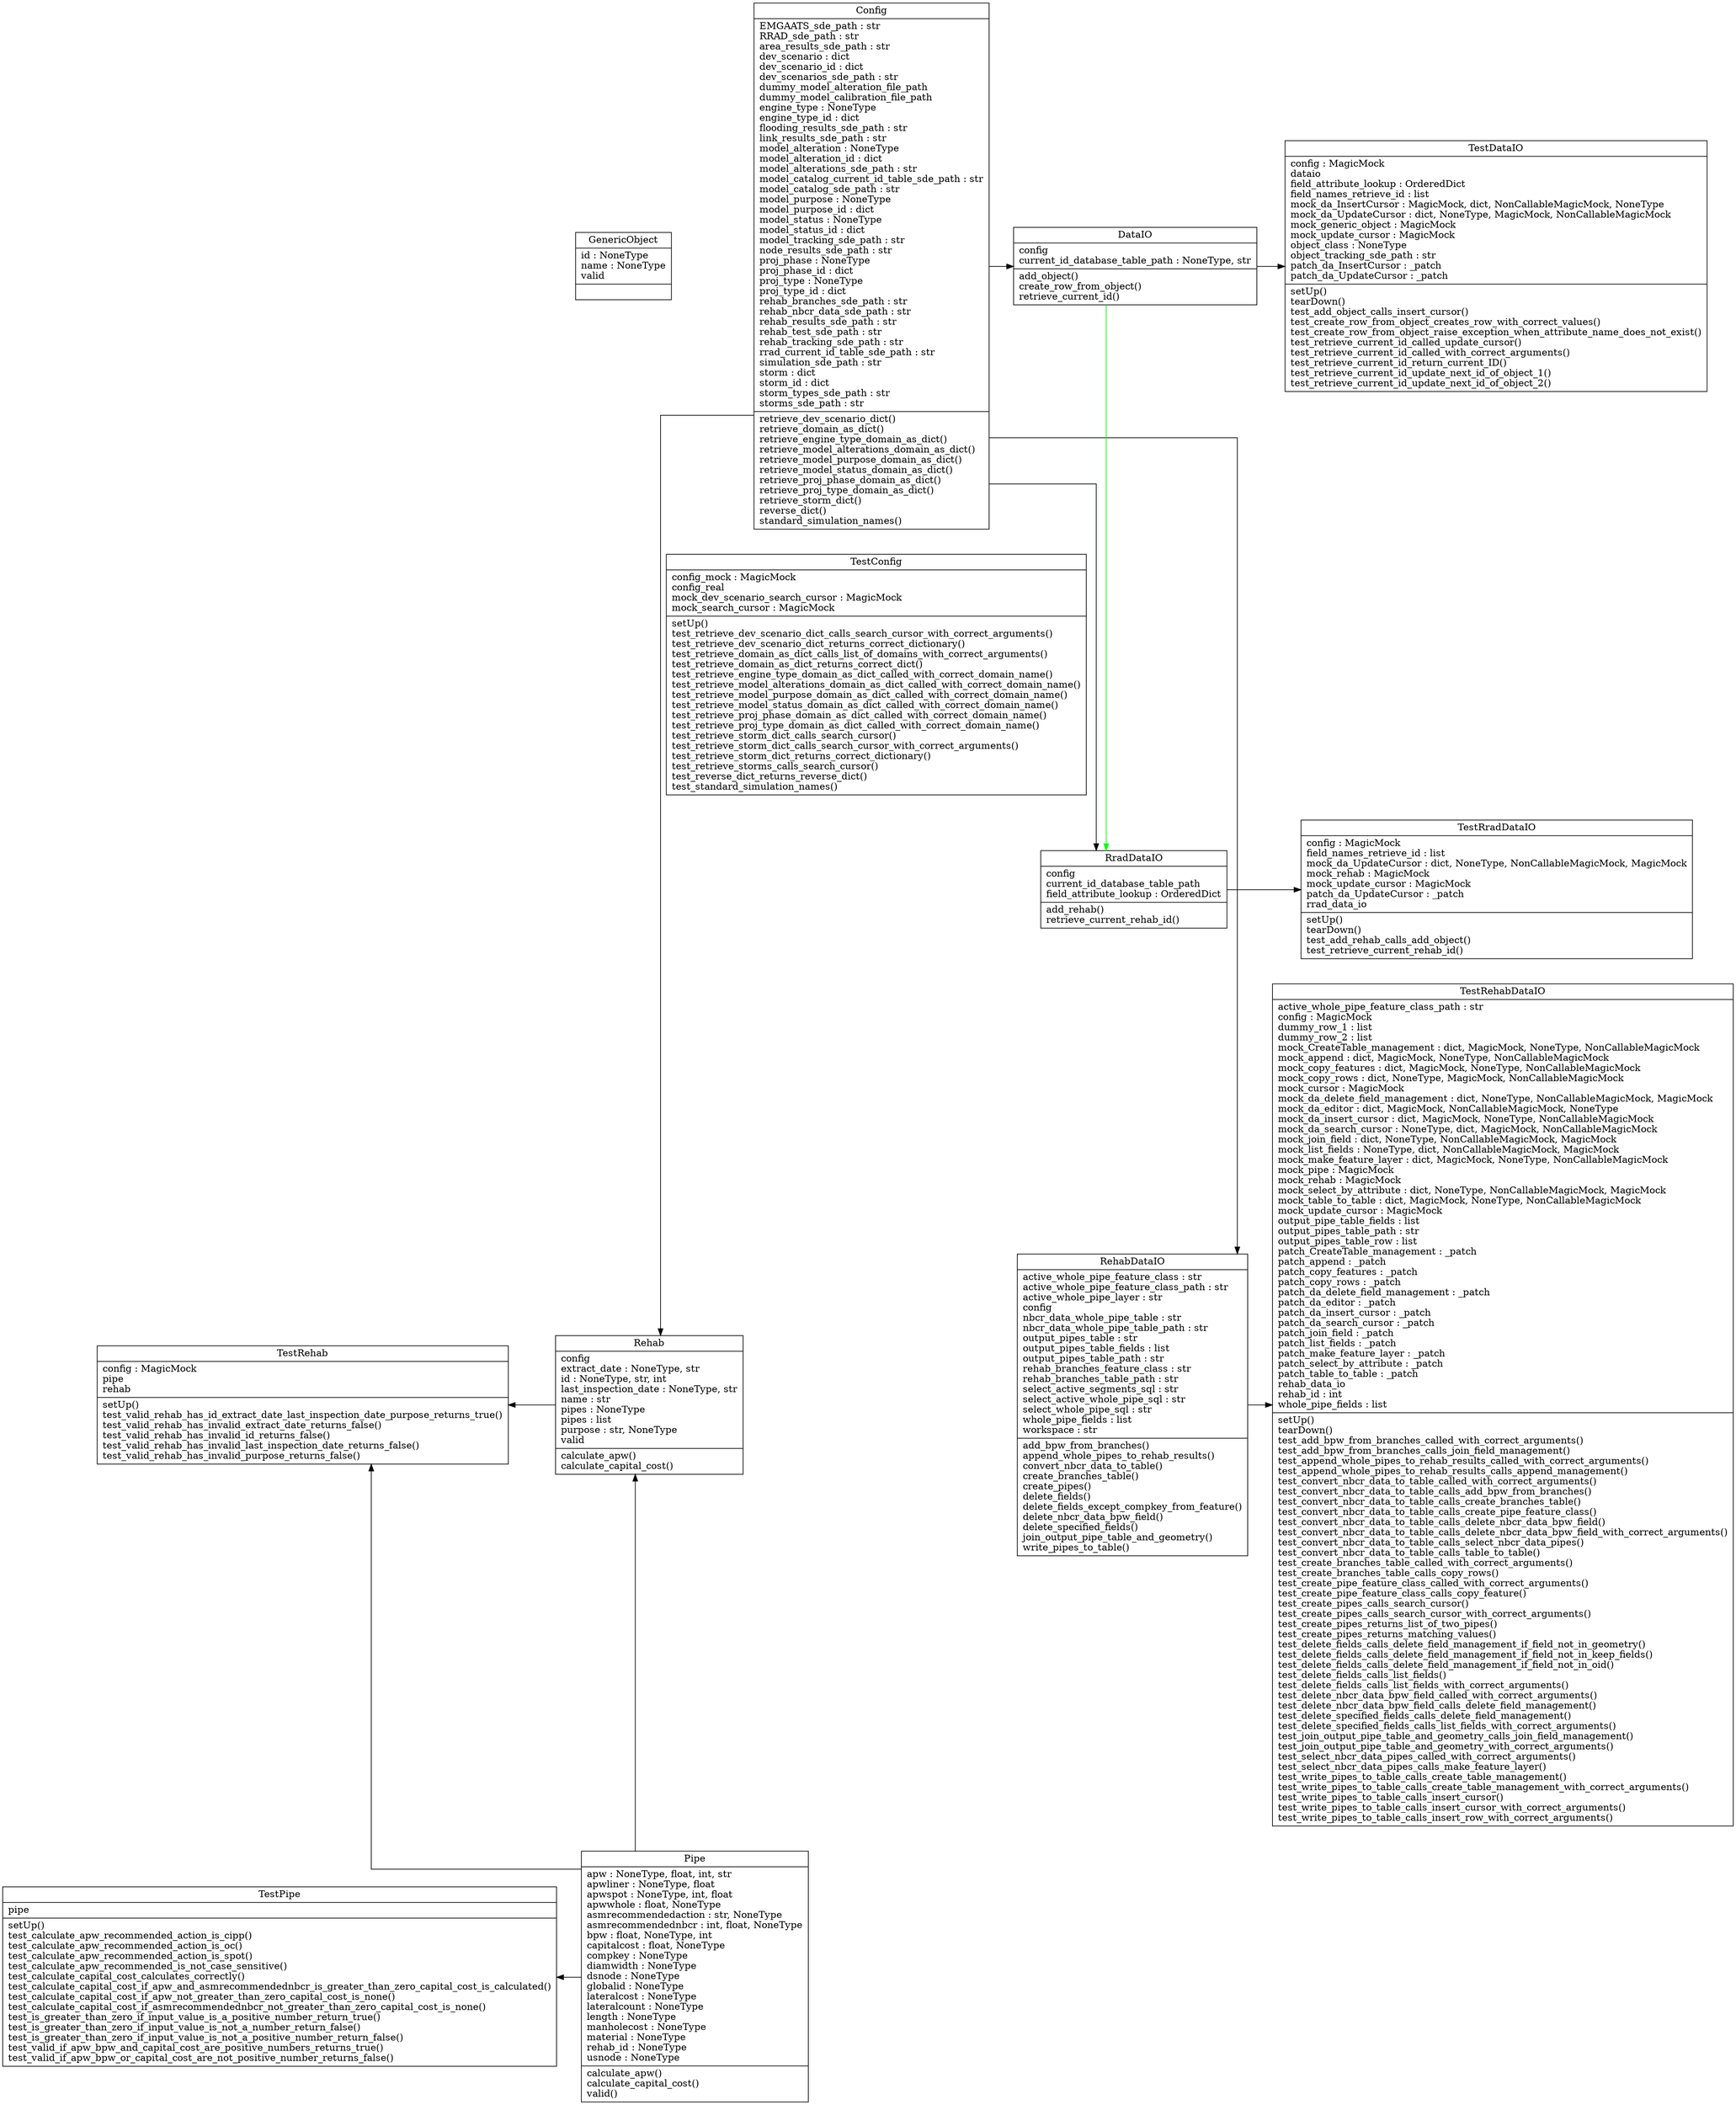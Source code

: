 digraph "classes" {
charset="utf-8"
nodesep=0.5;
rankdir="TB";
edge [ constraint=False ];
splines="ortho";
"Config" [label="{Config|EMGAATS_sde_path : str\lRRAD_sde_path : str\larea_results_sde_path : str\ldev_scenario : dict\ldev_scenario_id : dict\ldev_scenarios_sde_path : str\ldummy_model_alteration_file_path\ldummy_model_calibration_file_path\lengine_type : NoneType\lengine_type_id : dict\lflooding_results_sde_path : str\llink_results_sde_path : str\lmodel_alteration : NoneType\lmodel_alteration_id : dict\lmodel_alterations_sde_path : str\lmodel_catalog_current_id_table_sde_path : str\lmodel_catalog_sde_path : str\lmodel_purpose : NoneType\lmodel_purpose_id : dict\lmodel_status : NoneType\lmodel_status_id : dict\lmodel_tracking_sde_path : str\lnode_results_sde_path : str\lproj_phase : NoneType\lproj_phase_id : dict\lproj_type : NoneType\lproj_type_id : dict\lrehab_branches_sde_path : str\lrehab_nbcr_data_sde_path : str\lrehab_results_sde_path : str\lrehab_test_sde_path : str\lrehab_tracking_sde_path : str\lrrad_current_id_table_sde_path : str\lsimulation_sde_path : str\lstorm : dict\lstorm_id : dict\lstorm_types_sde_path : str\lstorms_sde_path : str\l|retrieve_dev_scenario_dict()\lretrieve_domain_as_dict()\lretrieve_engine_type_domain_as_dict()\lretrieve_model_alterations_domain_as_dict()\lretrieve_model_purpose_domain_as_dict()\lretrieve_model_status_domain_as_dict()\lretrieve_proj_phase_domain_as_dict()\lretrieve_proj_type_domain_as_dict()\lretrieve_storm_dict()\lreverse_dict()\lstandard_simulation_names()\l}", shape="record"];
"DataIO" [label="{DataIO|config\lcurrent_id_database_table_path : NoneType, str\l|add_object()\lcreate_row_from_object()\lretrieve_current_id()\l}", shape="record"];
"GenericObject" [label="{GenericObject|id : NoneType\lname : NoneType\lvalid\l|}", shape="record"];
"Pipe" [label="{Pipe|apw : NoneType, float, int, str\lapwliner : NoneType, float\lapwspot : NoneType, int, float\lapwwhole : float, NoneType\lasmrecommendedaction : str, NoneType\lasmrecommendednbcr : int, float, NoneType\lbpw : float, NoneType, int\lcapitalcost : float, NoneType\lcompkey : NoneType\ldiamwidth : NoneType\ldsnode : NoneType\lglobalid : NoneType\llateralcost : NoneType\llateralcount : NoneType\llength : NoneType\lmanholecost : NoneType\lmaterial : NoneType\lrehab_id : NoneType\lusnode : NoneType\l|calculate_apw()\lcalculate_capital_cost()\lvalid()\l}", shape="record"];
"Rehab" [label="{Rehab|config\lextract_date : NoneType, str\lid : NoneType, str, int\llast_inspection_date : NoneType, str\lname : str\lpipes : NoneType\lpipes : list\lpurpose : str, NoneType\lvalid\l|calculate_apw()\lcalculate_capital_cost()\l}", shape="record"];
"RehabDataIO" [label="{RehabDataIO|active_whole_pipe_feature_class : str\lactive_whole_pipe_feature_class_path : str\lactive_whole_pipe_layer : str\lconfig\lnbcr_data_whole_pipe_table : str\lnbcr_data_whole_pipe_table_path : str\loutput_pipes_table : str\loutput_pipes_table_fields : list\loutput_pipes_table_path : str\lrehab_branches_feature_class : str\lrehab_branches_table_path : str\lselect_active_segments_sql : str\lselect_active_whole_pipe_sql : str\lselect_whole_pipe_sql : str\lwhole_pipe_fields : list\lworkspace : str\l|add_bpw_from_branches()\lappend_whole_pipes_to_rehab_results()\lconvert_nbcr_data_to_table()\lcreate_branches_table()\lcreate_pipes()\ldelete_fields()\ldelete_fields_except_compkey_from_feature()\ldelete_nbcr_data_bpw_field()\ldelete_specified_fields()\ljoin_output_pipe_table_and_geometry()\lwrite_pipes_to_table()\l}", shape="record"];
"RradDataIO" [label="{RradDataIO|config\lcurrent_id_database_table_path\lfield_attribute_lookup : OrderedDict\l|add_rehab()\lretrieve_current_rehab_id()\l}", shape="record"];
"TestConfig" [label="{TestConfig|config_mock : MagicMock\lconfig_real\lmock_dev_scenario_search_cursor : MagicMock\lmock_search_cursor : MagicMock\l|setUp()\ltest_retrieve_dev_scenario_dict_calls_search_cursor_with_correct_arguments()\ltest_retrieve_dev_scenario_dict_returns_correct_dictionary()\ltest_retrieve_domain_as_dict_calls_list_of_domains_with_correct_arguments()\ltest_retrieve_domain_as_dict_returns_correct_dict()\ltest_retrieve_engine_type_domain_as_dict_called_with_correct_domain_name()\ltest_retrieve_model_alterations_domain_as_dict_called_with_correct_domain_name()\ltest_retrieve_model_purpose_domain_as_dict_called_with_correct_domain_name()\ltest_retrieve_model_status_domain_as_dict_called_with_correct_domain_name()\ltest_retrieve_proj_phase_domain_as_dict_called_with_correct_domain_name()\ltest_retrieve_proj_type_domain_as_dict_called_with_correct_domain_name()\ltest_retrieve_storm_dict_calls_search_cursor()\ltest_retrieve_storm_dict_calls_search_cursor_with_correct_arguments()\ltest_retrieve_storm_dict_returns_correct_dictionary()\ltest_retrieve_storms_calls_search_cursor()\ltest_reverse_dict_returns_reverse_dict()\ltest_standard_simulation_names()\l}", shape="record"];
"TestDataIO" [label="{TestDataIO|config : MagicMock\ldataio\lfield_attribute_lookup : OrderedDict\lfield_names_retrieve_id : list\lmock_da_InsertCursor : MagicMock, dict, NonCallableMagicMock, NoneType\lmock_da_UpdateCursor : dict, NoneType, MagicMock, NonCallableMagicMock\lmock_generic_object : MagicMock\lmock_update_cursor : MagicMock\lobject_class : NoneType\lobject_tracking_sde_path : str\lpatch_da_InsertCursor : _patch\lpatch_da_UpdateCursor : _patch\l|setUp()\ltearDown()\ltest_add_object_calls_insert_cursor()\ltest_create_row_from_object_creates_row_with_correct_values()\ltest_create_row_from_object_raise_exception_when_attribute_name_does_not_exist()\ltest_retrieve_current_id_called_update_cursor()\ltest_retrieve_current_id_called_with_correct_arguments()\ltest_retrieve_current_id_return_current_ID()\ltest_retrieve_current_id_update_next_id_of_object_1()\ltest_retrieve_current_id_update_next_id_of_object_2()\l}", shape="record"];
"TestPipe" [label="{TestPipe|pipe\l|setUp()\ltest_calculate_apw_recommended_action_is_cipp()\ltest_calculate_apw_recommended_action_is_oc()\ltest_calculate_apw_recommended_action_is_spot()\ltest_calculate_apw_recommended_is_not_case_sensitive()\ltest_calculate_capital_cost_calculates_correctly()\ltest_calculate_capital_cost_if_apw_and_asmrecommendednbcr_is_greater_than_zero_capital_cost_is_calculated()\ltest_calculate_capital_cost_if_apw_not_greater_than_zero_capital_cost_is_none()\ltest_calculate_capital_cost_if_asmrecommendednbcr_not_greater_than_zero_capital_cost_is_none()\ltest_is_greater_than_zero_if_input_value_is_a_positive_number_return_true()\ltest_is_greater_than_zero_if_input_value_is_not_a_number_return_false()\ltest_is_greater_than_zero_if_input_value_is_not_a_positive_number_return_false()\ltest_valid_if_apw_bpw_and_capital_cost_are_positive_numbers_returns_true()\ltest_valid_if_apw_bpw_or_capital_cost_are_not_positive_number_returns_false()\l}", shape="record"];
"TestRehab" [label="{TestRehab|config : MagicMock\lpipe\lrehab\l|setUp()\ltest_valid_rehab_has_id_extract_date_last_inspection_date_purpose_returns_true()\ltest_valid_rehab_has_invalid_extract_date_returns_false()\ltest_valid_rehab_has_invalid_id_returns_false()\ltest_valid_rehab_has_invalid_last_inspection_date_returns_false()\ltest_valid_rehab_has_invalid_purpose_returns_false()\l}", shape="record"];
"TestRehabDataIO" [label="{TestRehabDataIO|active_whole_pipe_feature_class_path : str\lconfig : MagicMock\ldummy_row_1 : list\ldummy_row_2 : list\lmock_CreateTable_management : dict, MagicMock, NoneType, NonCallableMagicMock\lmock_append : dict, MagicMock, NoneType, NonCallableMagicMock\lmock_copy_features : dict, MagicMock, NoneType, NonCallableMagicMock\lmock_copy_rows : dict, NoneType, MagicMock, NonCallableMagicMock\lmock_cursor : MagicMock\lmock_da_delete_field_management : dict, NoneType, NonCallableMagicMock, MagicMock\lmock_da_editor : dict, MagicMock, NonCallableMagicMock, NoneType\lmock_da_insert_cursor : dict, MagicMock, NoneType, NonCallableMagicMock\lmock_da_search_cursor : NoneType, dict, MagicMock, NonCallableMagicMock\lmock_join_field : dict, NoneType, NonCallableMagicMock, MagicMock\lmock_list_fields : NoneType, dict, NonCallableMagicMock, MagicMock\lmock_make_feature_layer : dict, MagicMock, NoneType, NonCallableMagicMock\lmock_pipe : MagicMock\lmock_rehab : MagicMock\lmock_select_by_attribute : dict, NoneType, NonCallableMagicMock, MagicMock\lmock_table_to_table : dict, MagicMock, NoneType, NonCallableMagicMock\lmock_update_cursor : MagicMock\loutput_pipe_table_fields : list\loutput_pipes_table_path : str\loutput_pipes_table_row : list\lpatch_CreateTable_management : _patch\lpatch_append : _patch\lpatch_copy_features : _patch\lpatch_copy_rows : _patch\lpatch_da_delete_field_management : _patch\lpatch_da_editor : _patch\lpatch_da_insert_cursor : _patch\lpatch_da_search_cursor : _patch\lpatch_join_field : _patch\lpatch_list_fields : _patch\lpatch_make_feature_layer : _patch\lpatch_select_by_attribute : _patch\lpatch_table_to_table : _patch\lrehab_data_io\lrehab_id : int\lwhole_pipe_fields : list\l|setUp()\ltearDown()\ltest_add_bpw_from_branches_called_with_correct_arguments()\ltest_add_bpw_from_branches_calls_join_field_management()\ltest_append_whole_pipes_to_rehab_results_called_with_correct_arguments()\ltest_append_whole_pipes_to_rehab_results_calls_append_management()\ltest_convert_nbcr_data_to_table_called_with_correct_arguments()\ltest_convert_nbcr_data_to_table_calls_add_bpw_from_branches()\ltest_convert_nbcr_data_to_table_calls_create_branches_table()\ltest_convert_nbcr_data_to_table_calls_create_pipe_feature_class()\ltest_convert_nbcr_data_to_table_calls_delete_nbcr_data_bpw_field()\ltest_convert_nbcr_data_to_table_calls_delete_nbcr_data_bpw_field_with_correct_arguments()\ltest_convert_nbcr_data_to_table_calls_select_nbcr_data_pipes()\ltest_convert_nbcr_data_to_table_calls_table_to_table()\ltest_create_branches_table_called_with_correct_arguments()\ltest_create_branches_table_calls_copy_rows()\ltest_create_pipe_feature_class_called_with_correct_arguments()\ltest_create_pipe_feature_class_calls_copy_feature()\ltest_create_pipes_calls_search_cursor()\ltest_create_pipes_calls_search_cursor_with_correct_arguments()\ltest_create_pipes_returns_list_of_two_pipes()\ltest_create_pipes_returns_matching_values()\ltest_delete_fields_calls_delete_field_management_if_field_not_in_geometry()\ltest_delete_fields_calls_delete_field_management_if_field_not_in_keep_fields()\ltest_delete_fields_calls_delete_field_management_if_field_not_in_oid()\ltest_delete_fields_calls_list_fields()\ltest_delete_fields_calls_list_fields_with_correct_arguments()\ltest_delete_nbcr_data_bpw_field_called_with_correct_arguments()\ltest_delete_nbcr_data_bpw_field_calls_delete_field_management()\ltest_delete_specified_fields_calls_delete_field_management()\ltest_delete_specified_fields_calls_list_fields_with_correct_arguments()\ltest_join_output_pipe_table_and_geometry_calls_join_field_management()\ltest_join_output_pipe_table_and_geometry_with_correct_arguments()\ltest_select_nbcr_data_pipes_called_with_correct_arguments()\ltest_select_nbcr_data_pipes_calls_make_feature_layer()\ltest_write_pipes_to_table_calls_create_table_management()\ltest_write_pipes_to_table_calls_create_table_management_with_correct_arguments()\ltest_write_pipes_to_table_calls_insert_cursor()\ltest_write_pipes_to_table_calls_insert_cursor_with_correct_arguments()\ltest_write_pipes_to_table_calls_insert_row_with_correct_arguments()\l}", shape="record"];
"TestRradDataIO" [label="{TestRradDataIO|config : MagicMock\lfield_names_retrieve_id : list\lmock_da_UpdateCursor : dict, NoneType, NonCallableMagicMock, MagicMock\lmock_rehab : MagicMock\lmock_update_cursor : MagicMock\lpatch_da_UpdateCursor : _patch\lrrad_data_io\l|setUp()\ltearDown()\ltest_add_rehab_calls_add_object()\ltest_retrieve_current_rehab_id()\l}", shape="record"];

"_d0" [label="_d0", shape="record" style=invis];
"_d1" [label="_d1", shape="record" style=invis];
"_d5" [label="_d5", shape="record" style=invis];
"_d2" [label="_d2", shape="record" style=invis];
"_d6" [label="_d6", shape="record" style=invis];
"_d7" [label="_d7", shape="record" style=invis];
"_d8" [label="_d8", shape="record" style=invis];
"_d9" [label="_d9", shape="record" style=invis];
"_d3" [label="_d3", shape="record" style=invis];
"_d10" [label="_d10", shape="record" style=invis];
"_d4" [label="_d4", shape="record" style=invis];
"_d11" [label="_d11", shape="record" style=invis];

{rank= tb "_d0"->"_d1"->"_d5"->"TestRehab"->"TestPipe" [constraint=true style=invis]};
{rank= tb "GenericObject"->"_d2"->"_d6"->"Rehab"->"Pipe" [constraint=true style=invis]};
{rank= tb "Config"->"TestConfig"->"_d7"->"_d8"->"_d9" [constraint=true style=invis]};
{rank= tb "DataIO"->"_d3"->"RradDataIO"->"RehabDataIO"->"_d10" [constraint=true style=invis]};
{rank= tb "TestDataIO"->"_d4"->"TestRradDataIO"->"TestRehabDataIO"->"_d11" [constraint=true style=invis]};
{rank= same _d1->_d2->TestConfig->_d3->_d4 [constraint=True style=invis]};
"Config"->"DataIO";
"DataIO"->"TestDataIO";
"Config"->"RradDataIO";
"RradDataIO"->"TestRradDataIO";
"Rehab"->"TestRehab";
"Pipe"->"TestRehab";
"Config"->"Rehab";
"Pipe"->"Rehab";
"Config"->"RehabDataIO";
"RehabDataIO"->"TestRehabDataIO";
"Pipe"->"TestPipe";
"DataIO"->"RradDataIO" [color="green"];
}